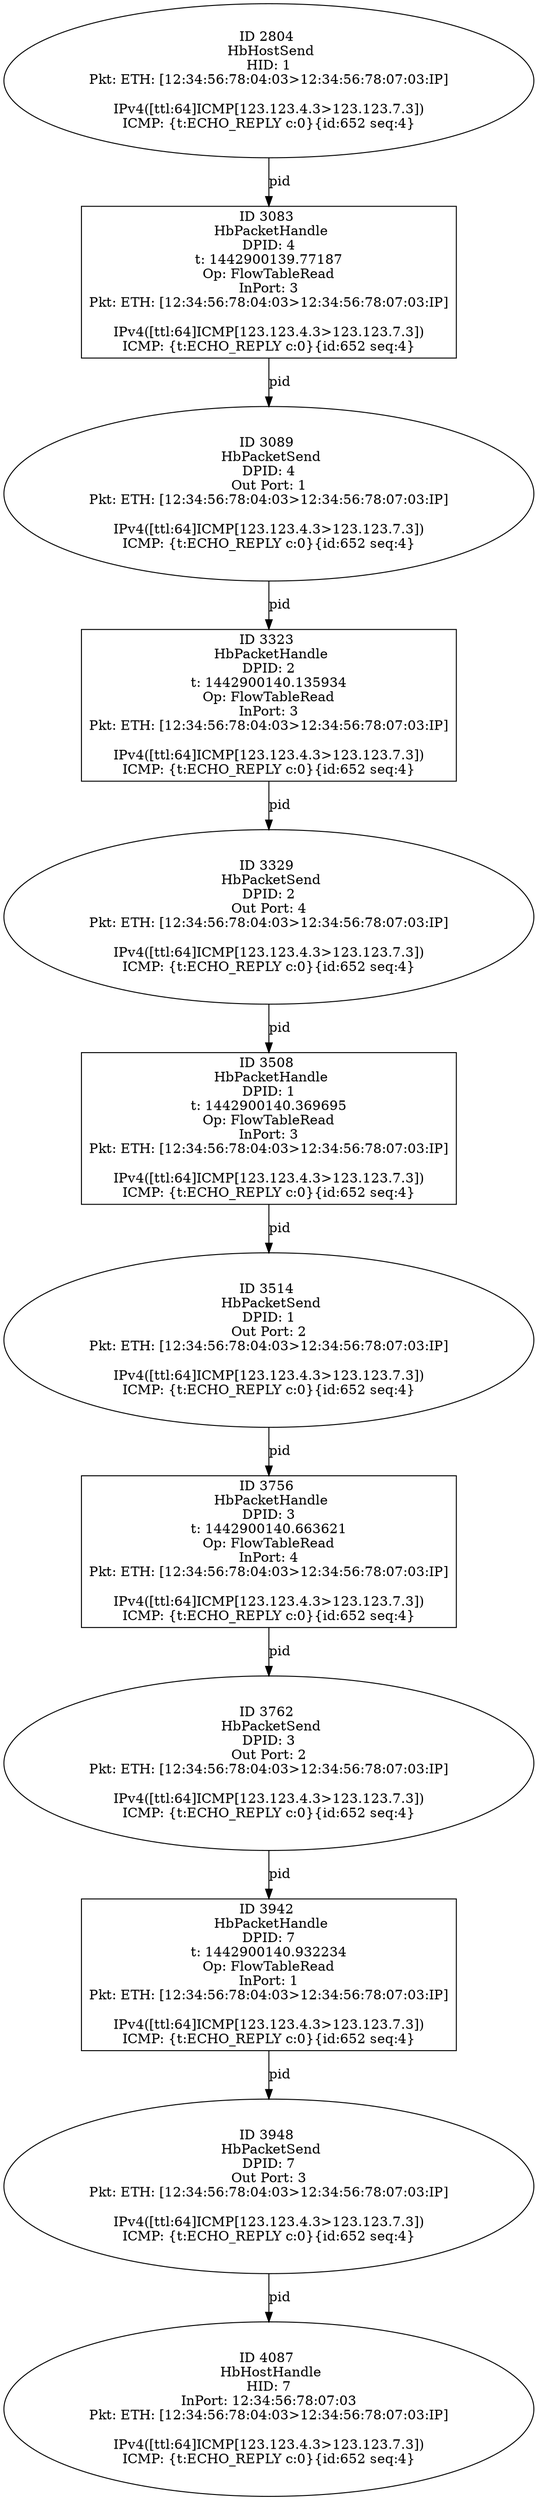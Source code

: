 strict digraph G {
3329 [shape=oval, event=<hb_events.HbPacketSend object at 0x108329c10>, label="ID 3329 
 HbPacketSend
DPID: 2
Out Port: 4
Pkt: ETH: [12:34:56:78:04:03>12:34:56:78:07:03:IP]

IPv4([ttl:64]ICMP[123.123.4.3>123.123.7.3])
ICMP: {t:ECHO_REPLY c:0}{id:652 seq:4}"];
3942 [shape=box, event=<hb_events.HbPacketHandle object at 0x1085c2c10>, label="ID 3942 
 HbPacketHandle
DPID: 7
t: 1442900140.932234
Op: FlowTableRead
InPort: 1
Pkt: ETH: [12:34:56:78:04:03>12:34:56:78:07:03:IP]

IPv4([ttl:64]ICMP[123.123.4.3>123.123.7.3])
ICMP: {t:ECHO_REPLY c:0}{id:652 seq:4}"];
3948 [shape=oval, event=<hb_events.HbPacketSend object at 0x1085e3710>, label="ID 3948 
 HbPacketSend
DPID: 7
Out Port: 3
Pkt: ETH: [12:34:56:78:04:03>12:34:56:78:07:03:IP]

IPv4([ttl:64]ICMP[123.123.4.3>123.123.7.3])
ICMP: {t:ECHO_REPLY c:0}{id:652 seq:4}"];
3083 [shape=box, event=<hb_events.HbPacketHandle object at 0x10782f910>, label="ID 3083 
 HbPacketHandle
DPID: 4
t: 1442900139.77187
Op: FlowTableRead
InPort: 3
Pkt: ETH: [12:34:56:78:04:03>12:34:56:78:07:03:IP]

IPv4([ttl:64]ICMP[123.123.4.3>123.123.7.3])
ICMP: {t:ECHO_REPLY c:0}{id:652 seq:4}"];
3756 [shape=box, event=<hb_events.HbPacketHandle object at 0x1084e7b50>, label="ID 3756 
 HbPacketHandle
DPID: 3
t: 1442900140.663621
Op: FlowTableRead
InPort: 4
Pkt: ETH: [12:34:56:78:04:03>12:34:56:78:07:03:IP]

IPv4([ttl:64]ICMP[123.123.4.3>123.123.7.3])
ICMP: {t:ECHO_REPLY c:0}{id:652 seq:4}"];
3089 [shape=oval, event=<hb_events.HbPacketSend object at 0x108201810>, label="ID 3089 
 HbPacketSend
DPID: 4
Out Port: 1
Pkt: ETH: [12:34:56:78:04:03>12:34:56:78:07:03:IP]

IPv4([ttl:64]ICMP[123.123.4.3>123.123.7.3])
ICMP: {t:ECHO_REPLY c:0}{id:652 seq:4}"];
3762 [shape=oval, event=<hb_events.HbPacketSend object at 0x10850e050>, label="ID 3762 
 HbPacketSend
DPID: 3
Out Port: 2
Pkt: ETH: [12:34:56:78:04:03>12:34:56:78:07:03:IP]

IPv4([ttl:64]ICMP[123.123.4.3>123.123.7.3])
ICMP: {t:ECHO_REPLY c:0}{id:652 seq:4}"];
2804 [shape=oval, event=<hb_events.HbHostSend object at 0x107f488d0>, label="ID 2804 
 HbHostSend
HID: 1
Pkt: ETH: [12:34:56:78:04:03>12:34:56:78:07:03:IP]

IPv4([ttl:64]ICMP[123.123.4.3>123.123.7.3])
ICMP: {t:ECHO_REPLY c:0}{id:652 seq:4}"];
4087 [shape=oval, event=<hb_events.HbHostHandle object at 0x10866b8d0>, label="ID 4087 
 HbHostHandle
HID: 7
InPort: 12:34:56:78:07:03
Pkt: ETH: [12:34:56:78:04:03>12:34:56:78:07:03:IP]

IPv4([ttl:64]ICMP[123.123.4.3>123.123.7.3])
ICMP: {t:ECHO_REPLY c:0}{id:652 seq:4}"];
3508 [shape=box, event=<hb_events.HbPacketHandle object at 0x1083d7ed0>, label="ID 3508 
 HbPacketHandle
DPID: 1
t: 1442900140.369695
Op: FlowTableRead
InPort: 3
Pkt: ETH: [12:34:56:78:04:03>12:34:56:78:07:03:IP]

IPv4([ttl:64]ICMP[123.123.4.3>123.123.7.3])
ICMP: {t:ECHO_REPLY c:0}{id:652 seq:4}"];
3514 [shape=oval, event=<hb_events.HbPacketSend object at 0x1083dd2d0>, label="ID 3514 
 HbPacketSend
DPID: 1
Out Port: 2
Pkt: ETH: [12:34:56:78:04:03>12:34:56:78:07:03:IP]

IPv4([ttl:64]ICMP[123.123.4.3>123.123.7.3])
ICMP: {t:ECHO_REPLY c:0}{id:652 seq:4}"];
3323 [shape=box, event=<hb_events.HbPacketHandle object at 0x108329590>, label="ID 3323 
 HbPacketHandle
DPID: 2
t: 1442900140.135934
Op: FlowTableRead
InPort: 3
Pkt: ETH: [12:34:56:78:04:03>12:34:56:78:07:03:IP]

IPv4([ttl:64]ICMP[123.123.4.3>123.123.7.3])
ICMP: {t:ECHO_REPLY c:0}{id:652 seq:4}"];
3329 -> 3508  [rel=pid, label=pid];
3942 -> 3948  [rel=pid, label=pid];
3948 -> 4087  [rel=pid, label=pid];
3083 -> 3089  [rel=pid, label=pid];
3756 -> 3762  [rel=pid, label=pid];
3089 -> 3323  [rel=pid, label=pid];
3762 -> 3942  [rel=pid, label=pid];
2804 -> 3083  [rel=pid, label=pid];
3508 -> 3514  [rel=pid, label=pid];
3514 -> 3756  [rel=pid, label=pid];
3323 -> 3329  [rel=pid, label=pid];
}

